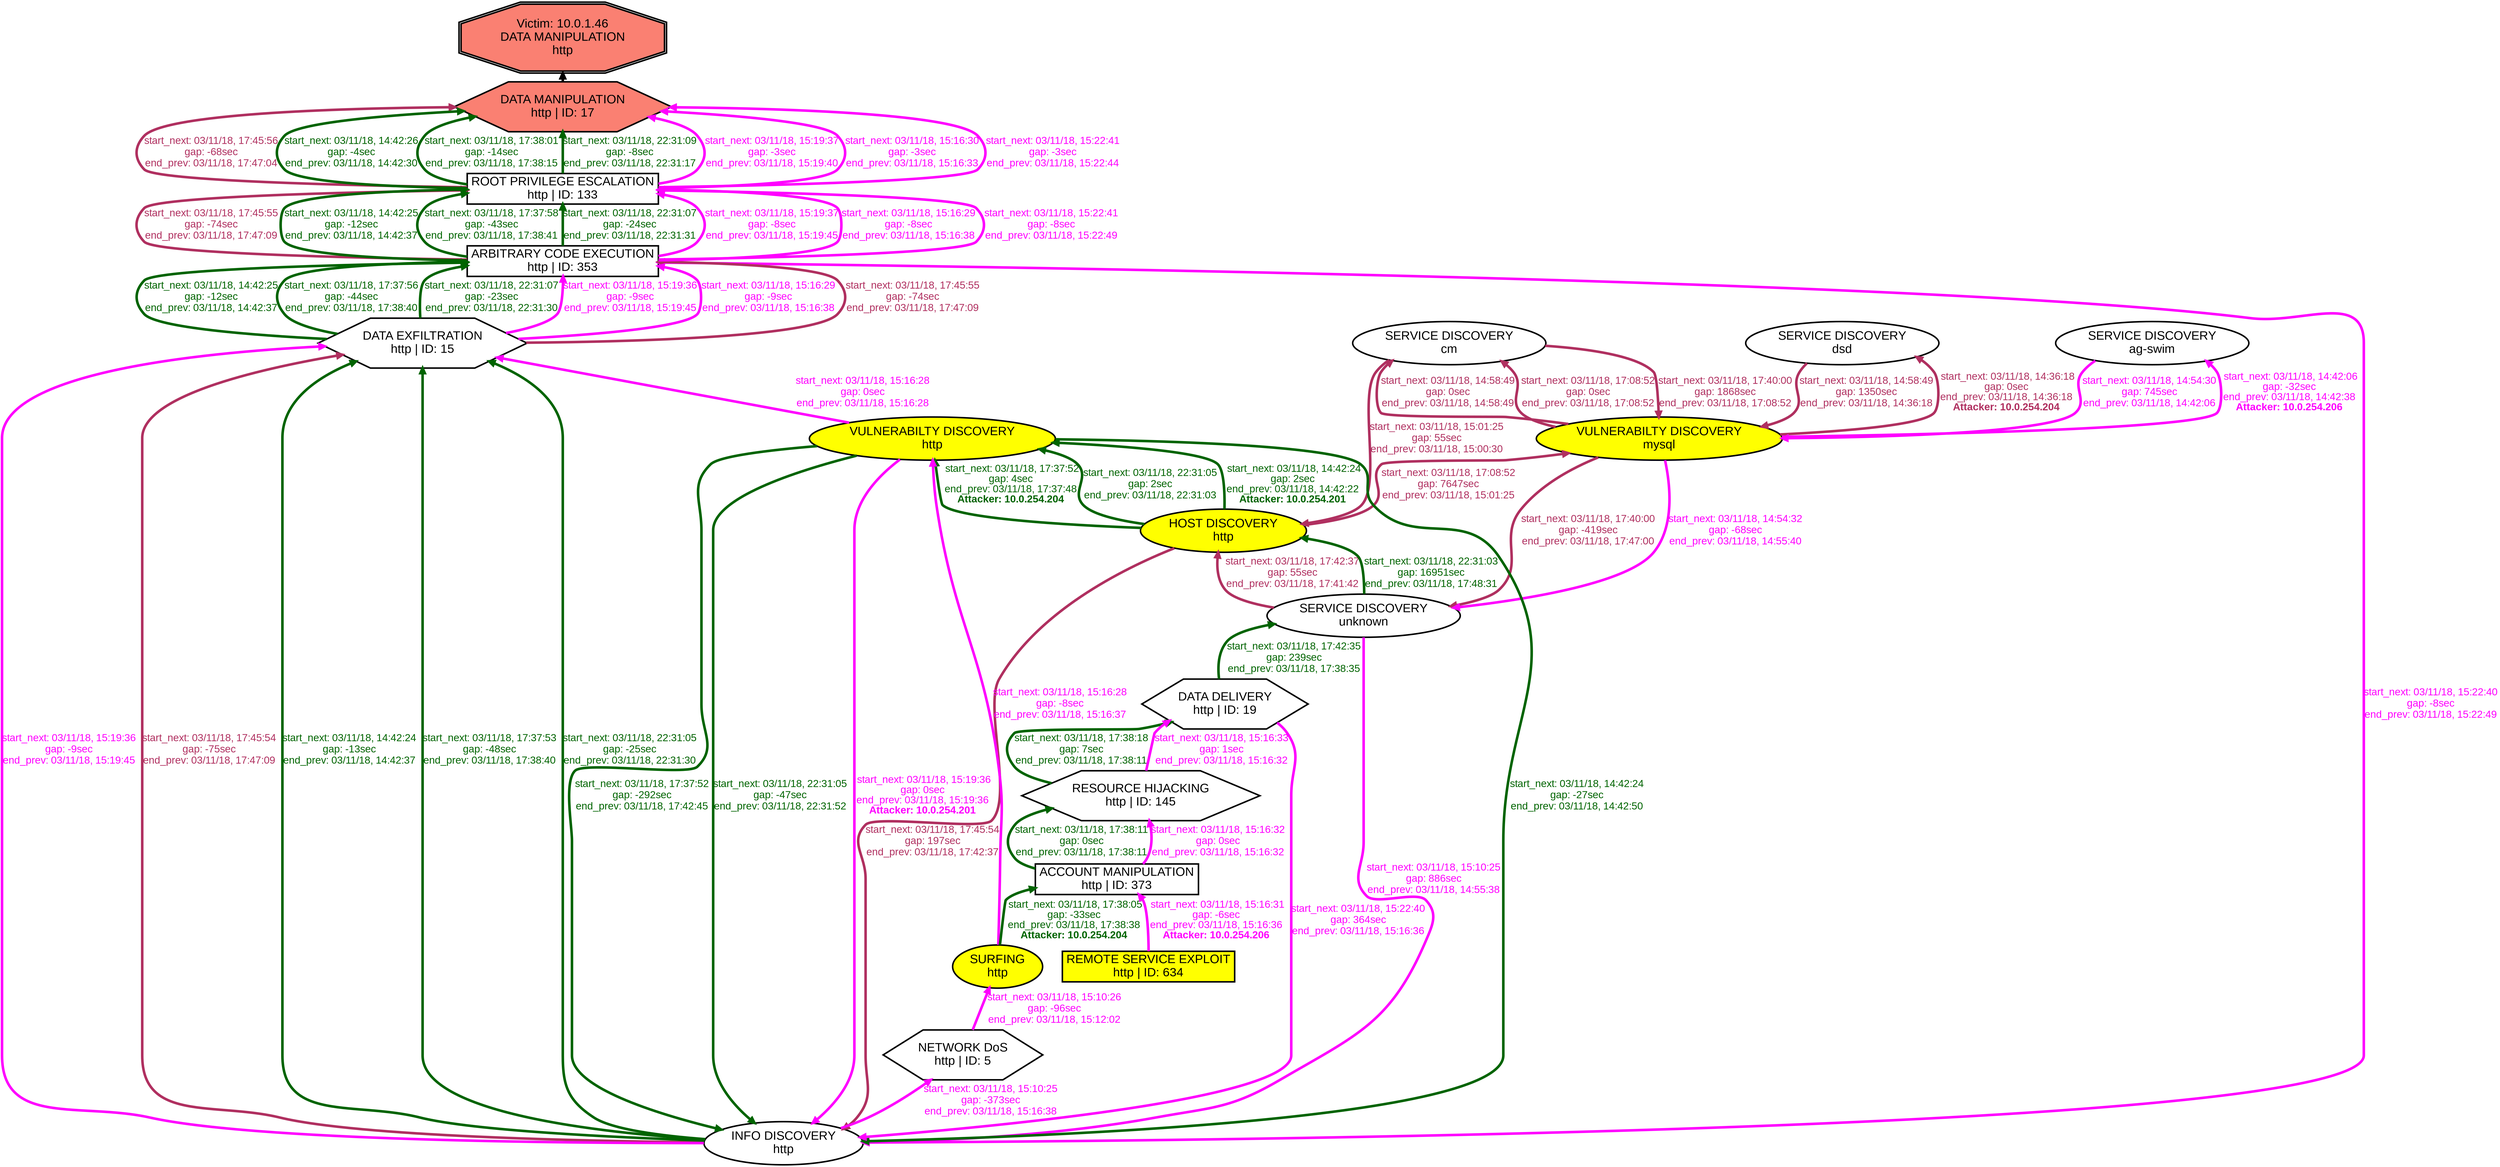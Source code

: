 digraph DATAMANIPULATIONhttp {
rankdir="BT"; 
 graph [ nodesep="0.1", ranksep="0.02"] 
 node [ fontname=Arial, fontsize=24,penwidth=3]; 
 edge [ fontname=Arial, fontsize=20,penwidth=5 ];
"Victim: 10.0.1.46
DATA MANIPULATION
http" [shape=doubleoctagon, style=filled, fillcolor=salmon];
{ rank = max; "Victim: 10.0.1.46
DATA MANIPULATION
http"}
"DATA MANIPULATION
http | ID: 17" -> "Victim: 10.0.1.46
DATA MANIPULATION
http"
"DATA MANIPULATION
http | ID: 17" [style=filled, fillcolor= salmon]
{ rank=same; "DATA MANIPULATION
http | ID: 17"}
"VULNERABILTY DISCOVERY
mysql" [style=filled, fillcolor= yellow]
"VULNERABILTY DISCOVERY
mysql" -> "SERVICE DISCOVERY
dsd" [ color=maroon] [label=<<font color="maroon"> start_next: 03/11/18, 14:36:18<br/>gap: 0sec<br/>end_prev: 03/11/18, 14:36:18</font><br/><font color="maroon"><b>Attacker: 10.0.254.204</b></font>>]
"SERVICE DISCOVERY
dsd" -> "VULNERABILTY DISCOVERY
mysql" [ label="start_next: 03/11/18, 14:58:49
gap: 1350sec
end_prev: 03/11/18, 14:36:18"][ fontcolor="maroon" color=maroon]
"VULNERABILTY DISCOVERY
mysql" -> "SERVICE DISCOVERY
cm" [ label="start_next: 03/11/18, 14:58:49
gap: 0sec
end_prev: 03/11/18, 14:58:49"][ fontcolor="maroon" color=maroon]
"SERVICE DISCOVERY
cm" -> "HOST DISCOVERY
http" [ label="start_next: 03/11/18, 15:01:25
gap: 55sec
end_prev: 03/11/18, 15:00:30"][ fontcolor="maroon" color=maroon]
"HOST DISCOVERY
http" -> "VULNERABILTY DISCOVERY
mysql" [ label="start_next: 03/11/18, 17:08:52
gap: 7647sec
end_prev: 03/11/18, 15:01:25"][ fontcolor="maroon" color=maroon]
"VULNERABILTY DISCOVERY
mysql" -> "SERVICE DISCOVERY
cm" [ label="start_next: 03/11/18, 17:08:52
gap: 0sec
end_prev: 03/11/18, 17:08:52"][ fontcolor="maroon" color=maroon]
"SERVICE DISCOVERY
cm" -> "VULNERABILTY DISCOVERY
mysql" [ label="start_next: 03/11/18, 17:40:00
gap: 1868sec
end_prev: 03/11/18, 17:08:52"][ fontcolor="maroon" color=maroon]
"VULNERABILTY DISCOVERY
mysql" -> "SERVICE DISCOVERY
unknown" [ label="start_next: 03/11/18, 17:40:00
gap: -419sec
end_prev: 03/11/18, 17:47:00"][ fontcolor="maroon" color=maroon]
"SERVICE DISCOVERY
unknown" -> "HOST DISCOVERY
http" [ label="start_next: 03/11/18, 17:42:37
gap: 55sec
end_prev: 03/11/18, 17:41:42"][ fontcolor="maroon" color=maroon]
"HOST DISCOVERY
http" -> "INFO DISCOVERY
http" [ label="start_next: 03/11/18, 17:45:54
gap: 197sec
end_prev: 03/11/18, 17:42:37"][ fontcolor="maroon" color=maroon]
"INFO DISCOVERY
http" -> "DATA EXFILTRATION
http | ID: 15" [ label="start_next: 03/11/18, 17:45:54
gap: -75sec
end_prev: 03/11/18, 17:47:09"][ fontcolor="maroon" color=maroon]
"DATA EXFILTRATION
http | ID: 15" -> "ARBITRARY CODE EXECUTION
http | ID: 353" [ label="start_next: 03/11/18, 17:45:55
gap: -74sec
end_prev: 03/11/18, 17:47:09"][ fontcolor="maroon" color=maroon]
"ARBITRARY CODE EXECUTION
http | ID: 353" -> "ROOT PRIVILEGE ESCALATION
http | ID: 133" [ label="start_next: 03/11/18, 17:45:55
gap: -74sec
end_prev: 03/11/18, 17:47:09"][ fontcolor="maroon" color=maroon]
"ROOT PRIVILEGE ESCALATION
http | ID: 133" -> "DATA MANIPULATION
http | ID: 17" [ label="start_next: 03/11/18, 17:45:56
gap: -68sec
end_prev: 03/11/18, 17:47:04"][ fontcolor="maroon" color=maroon]
"HOST DISCOVERY
http" [style=filled, fillcolor= yellow]
"HOST DISCOVERY
http" -> "VULNERABILTY DISCOVERY
http" [ color=darkgreen] [label=<<font color="darkgreen"> start_next: 03/11/18, 14:42:24<br/>gap: 2sec<br/>end_prev: 03/11/18, 14:42:22</font><br/><font color="darkgreen"><b>Attacker: 10.0.254.201</b></font>>]
"VULNERABILTY DISCOVERY
http" -> "INFO DISCOVERY
http" [ label="start_next: 03/11/18, 14:42:24
gap: -27sec
end_prev: 03/11/18, 14:42:50"][ fontcolor="darkgreen" color=darkgreen]
"INFO DISCOVERY
http" -> "DATA EXFILTRATION
http | ID: 15" [ label="start_next: 03/11/18, 14:42:24
gap: -13sec
end_prev: 03/11/18, 14:42:37"][ fontcolor="darkgreen" color=darkgreen]
"DATA EXFILTRATION
http | ID: 15" -> "ARBITRARY CODE EXECUTION
http | ID: 353" [ label="start_next: 03/11/18, 14:42:25
gap: -12sec
end_prev: 03/11/18, 14:42:37"][ fontcolor="darkgreen" color=darkgreen]
"ARBITRARY CODE EXECUTION
http | ID: 353" -> "ROOT PRIVILEGE ESCALATION
http | ID: 133" [ label="start_next: 03/11/18, 14:42:25
gap: -12sec
end_prev: 03/11/18, 14:42:37"][ fontcolor="darkgreen" color=darkgreen]
"ROOT PRIVILEGE ESCALATION
http | ID: 133" -> "DATA MANIPULATION
http | ID: 17" [ label="start_next: 03/11/18, 14:42:26
gap: -4sec
end_prev: 03/11/18, 14:42:30"][ fontcolor="darkgreen" color=darkgreen]
"HOST DISCOVERY
http" [style=filled, fillcolor= yellow]
"HOST DISCOVERY
http" -> "VULNERABILTY DISCOVERY
http" [ color=darkgreen] [label=<<font color="darkgreen"> start_next: 03/11/18, 17:37:52<br/>gap: 4sec<br/>end_prev: 03/11/18, 17:37:48</font><br/><font color="darkgreen"><b>Attacker: 10.0.254.204</b></font>>]
"VULNERABILTY DISCOVERY
http" -> "INFO DISCOVERY
http" [ label="start_next: 03/11/18, 17:37:52
gap: -292sec
end_prev: 03/11/18, 17:42:45"][ fontcolor="darkgreen" color=darkgreen]
"INFO DISCOVERY
http" -> "DATA EXFILTRATION
http | ID: 15" [ label="start_next: 03/11/18, 17:37:53
gap: -48sec
end_prev: 03/11/18, 17:38:40"][ fontcolor="darkgreen" color=darkgreen]
"DATA EXFILTRATION
http | ID: 15" -> "ARBITRARY CODE EXECUTION
http | ID: 353" [ label="start_next: 03/11/18, 17:37:56
gap: -44sec
end_prev: 03/11/18, 17:38:40"][ fontcolor="darkgreen" color=darkgreen]
"ARBITRARY CODE EXECUTION
http | ID: 353" -> "ROOT PRIVILEGE ESCALATION
http | ID: 133" [ label="start_next: 03/11/18, 17:37:58
gap: -43sec
end_prev: 03/11/18, 17:38:41"][ fontcolor="darkgreen" color=darkgreen]
"ROOT PRIVILEGE ESCALATION
http | ID: 133" -> "DATA MANIPULATION
http | ID: 17" [ label="start_next: 03/11/18, 17:38:01
gap: -14sec
end_prev: 03/11/18, 17:38:15"][ fontcolor="darkgreen" color=darkgreen]
"SURFING
http" [style=filled, fillcolor= yellow]
"SURFING
http" -> "ACCOUNT MANIPULATION
http | ID: 373" [ color=darkgreen] [label=<<font color="darkgreen"> start_next: 03/11/18, 17:38:05<br/>gap: -33sec<br/>end_prev: 03/11/18, 17:38:38</font><br/><font color="darkgreen"><b>Attacker: 10.0.254.204</b></font>>]
"ACCOUNT MANIPULATION
http | ID: 373" -> "RESOURCE HIJACKING
http | ID: 145" [ label="start_next: 03/11/18, 17:38:11
gap: 0sec
end_prev: 03/11/18, 17:38:11"][ fontcolor="darkgreen" color=darkgreen]
"RESOURCE HIJACKING
http | ID: 145" -> "DATA DELIVERY
http | ID: 19" [ label="start_next: 03/11/18, 17:38:18
gap: 7sec
end_prev: 03/11/18, 17:38:11"][ fontcolor="darkgreen" color=darkgreen]
"DATA DELIVERY
http | ID: 19" -> "SERVICE DISCOVERY
unknown" [ label="start_next: 03/11/18, 17:42:35
gap: 239sec
end_prev: 03/11/18, 17:38:35"][ fontcolor="darkgreen" color=darkgreen]
"SERVICE DISCOVERY
unknown" -> "HOST DISCOVERY
http" [ label="start_next: 03/11/18, 22:31:03
gap: 16951sec
end_prev: 03/11/18, 17:48:31"][ fontcolor="darkgreen" color=darkgreen]
"HOST DISCOVERY
http" -> "VULNERABILTY DISCOVERY
http" [ label="start_next: 03/11/18, 22:31:05
gap: 2sec
end_prev: 03/11/18, 22:31:03"][ fontcolor="darkgreen" color=darkgreen]
"VULNERABILTY DISCOVERY
http" -> "INFO DISCOVERY
http" [ label="start_next: 03/11/18, 22:31:05
gap: -47sec
end_prev: 03/11/18, 22:31:52"][ fontcolor="darkgreen" color=darkgreen]
"INFO DISCOVERY
http" -> "DATA EXFILTRATION
http | ID: 15" [ label="start_next: 03/11/18, 22:31:05
gap: -25sec
end_prev: 03/11/18, 22:31:30"][ fontcolor="darkgreen" color=darkgreen]
"DATA EXFILTRATION
http | ID: 15" -> "ARBITRARY CODE EXECUTION
http | ID: 353" [ label="start_next: 03/11/18, 22:31:07
gap: -23sec
end_prev: 03/11/18, 22:31:30"][ fontcolor="darkgreen" color=darkgreen]
"ARBITRARY CODE EXECUTION
http | ID: 353" -> "ROOT PRIVILEGE ESCALATION
http | ID: 133" [ label="start_next: 03/11/18, 22:31:07
gap: -24sec
end_prev: 03/11/18, 22:31:31"][ fontcolor="darkgreen" color=darkgreen]
"ROOT PRIVILEGE ESCALATION
http | ID: 133" -> "DATA MANIPULATION
http | ID: 17" [ label="start_next: 03/11/18, 22:31:09
gap: -8sec
end_prev: 03/11/18, 22:31:17"][ fontcolor="darkgreen" color=darkgreen]
"VULNERABILTY DISCOVERY
http" [style=filled, fillcolor= yellow]
"VULNERABILTY DISCOVERY
http" -> "INFO DISCOVERY
http" [ color=magenta] [label=<<font color="magenta"> start_next: 03/11/18, 15:19:36<br/>gap: 0sec<br/>end_prev: 03/11/18, 15:19:36</font><br/><font color="magenta"><b>Attacker: 10.0.254.201</b></font>>]
"INFO DISCOVERY
http" -> "DATA EXFILTRATION
http | ID: 15" [ label="start_next: 03/11/18, 15:19:36
gap: -9sec
end_prev: 03/11/18, 15:19:45"][ fontcolor="magenta" color=magenta]
"DATA EXFILTRATION
http | ID: 15" -> "ARBITRARY CODE EXECUTION
http | ID: 353" [ label="start_next: 03/11/18, 15:19:36
gap: -9sec
end_prev: 03/11/18, 15:19:45"][ fontcolor="magenta" color=magenta]
"ARBITRARY CODE EXECUTION
http | ID: 353" -> "ROOT PRIVILEGE ESCALATION
http | ID: 133" [ label="start_next: 03/11/18, 15:19:37
gap: -8sec
end_prev: 03/11/18, 15:19:45"][ fontcolor="magenta" color=magenta]
"ROOT PRIVILEGE ESCALATION
http | ID: 133" -> "DATA MANIPULATION
http | ID: 17" [ label="start_next: 03/11/18, 15:19:37
gap: -3sec
end_prev: 03/11/18, 15:19:40"][ fontcolor="magenta" color=magenta]
"VULNERABILTY DISCOVERY
mysql" [style=filled, fillcolor= yellow]
"VULNERABILTY DISCOVERY
mysql" -> "SERVICE DISCOVERY
ag-swim" [ color=magenta] [label=<<font color="magenta"> start_next: 03/11/18, 14:42:06<br/>gap: -32sec<br/>end_prev: 03/11/18, 14:42:38</font><br/><font color="magenta"><b>Attacker: 10.0.254.206</b></font>>]
"SERVICE DISCOVERY
ag-swim" -> "VULNERABILTY DISCOVERY
mysql" [ label="start_next: 03/11/18, 14:54:30
gap: 745sec
end_prev: 03/11/18, 14:42:06"][ fontcolor="magenta" color=magenta]
"VULNERABILTY DISCOVERY
mysql" -> "SERVICE DISCOVERY
unknown" [ label="start_next: 03/11/18, 14:54:32
gap: -68sec
end_prev: 03/11/18, 14:55:40"][ fontcolor="magenta" color=magenta]
"SERVICE DISCOVERY
unknown" -> "INFO DISCOVERY
http" [ label="start_next: 03/11/18, 15:10:25
gap: 886sec
end_prev: 03/11/18, 14:55:38"][ fontcolor="magenta" color=magenta]
"INFO DISCOVERY
http" -> "NETWORK DoS
http | ID: 5" [ label="start_next: 03/11/18, 15:10:25
gap: -373sec
end_prev: 03/11/18, 15:16:38"][ fontcolor="magenta" color=magenta]
"NETWORK DoS
http | ID: 5" -> "SURFING
http" [ label="start_next: 03/11/18, 15:10:26
gap: -96sec
end_prev: 03/11/18, 15:12:02"][ fontcolor="magenta" color=magenta]
"SURFING
http" -> "VULNERABILTY DISCOVERY
http" [ label="start_next: 03/11/18, 15:16:28
gap: -8sec
end_prev: 03/11/18, 15:16:37"][ fontcolor="magenta" color=magenta]
"VULNERABILTY DISCOVERY
http" -> "DATA EXFILTRATION
http | ID: 15" [ label="start_next: 03/11/18, 15:16:28
gap: 0sec
end_prev: 03/11/18, 15:16:28"][ fontcolor="magenta" color=magenta]
"DATA EXFILTRATION
http | ID: 15" -> "ARBITRARY CODE EXECUTION
http | ID: 353" [ label="start_next: 03/11/18, 15:16:29
gap: -9sec
end_prev: 03/11/18, 15:16:38"][ fontcolor="magenta" color=magenta]
"ARBITRARY CODE EXECUTION
http | ID: 353" -> "ROOT PRIVILEGE ESCALATION
http | ID: 133" [ label="start_next: 03/11/18, 15:16:29
gap: -8sec
end_prev: 03/11/18, 15:16:38"][ fontcolor="magenta" color=magenta]
"ROOT PRIVILEGE ESCALATION
http | ID: 133" -> "DATA MANIPULATION
http | ID: 17" [ label="start_next: 03/11/18, 15:16:30
gap: -3sec
end_prev: 03/11/18, 15:16:33"][ fontcolor="magenta" color=magenta]
"REMOTE SERVICE EXPLOIT
http | ID: 634" [style=filled, fillcolor= yellow]
"REMOTE SERVICE EXPLOIT
http | ID: 634" -> "ACCOUNT MANIPULATION
http | ID: 373" [ color=magenta] [label=<<font color="magenta"> start_next: 03/11/18, 15:16:31<br/>gap: -6sec<br/>end_prev: 03/11/18, 15:16:36</font><br/><font color="magenta"><b>Attacker: 10.0.254.206</b></font>>]
"ACCOUNT MANIPULATION
http | ID: 373" -> "RESOURCE HIJACKING
http | ID: 145" [ label="start_next: 03/11/18, 15:16:32
gap: 0sec
end_prev: 03/11/18, 15:16:32"][ fontcolor="magenta" color=magenta]
"RESOURCE HIJACKING
http | ID: 145" -> "DATA DELIVERY
http | ID: 19" [ label="start_next: 03/11/18, 15:16:33
gap: 1sec
end_prev: 03/11/18, 15:16:32"][ fontcolor="magenta" color=magenta]
"DATA DELIVERY
http | ID: 19" -> "INFO DISCOVERY
http" [ label="start_next: 03/11/18, 15:22:40
gap: 364sec
end_prev: 03/11/18, 15:16:36"][ fontcolor="magenta" color=magenta]
"INFO DISCOVERY
http" -> "ARBITRARY CODE EXECUTION
http | ID: 353" [ label="start_next: 03/11/18, 15:22:40
gap: -8sec
end_prev: 03/11/18, 15:22:49"][ fontcolor="magenta" color=magenta]
"ARBITRARY CODE EXECUTION
http | ID: 353" -> "ROOT PRIVILEGE ESCALATION
http | ID: 133" [ label="start_next: 03/11/18, 15:22:41
gap: -8sec
end_prev: 03/11/18, 15:22:49"][ fontcolor="magenta" color=magenta]
"ROOT PRIVILEGE ESCALATION
http | ID: 133" -> "DATA MANIPULATION
http | ID: 17" [ label="start_next: 03/11/18, 15:22:41
gap: -3sec
end_prev: 03/11/18, 15:22:44"][ fontcolor="magenta" color=magenta]
"VULNERABILTY DISCOVERY
mysql" [shape=oval]
"VULNERABILTY DISCOVERY
mysql" [tooltip="ET SCAN Suspicious inbound to mySQL port 3306
ET SCAN Suspicious inbound to MSSQL port 1433
ET SCAN Suspicious inbound to PostgreSQL port 5432
ET SCAN Nikto Web App Scan in Progress
ET SCAN Suspicious inbound to Oracle SQL port 1521
ET SCAN Suspicious inbound to mSQL port 4333"]
"SERVICE DISCOVERY
dsd" [shape=oval]
"SERVICE DISCOVERY
dsd" [tooltip="ET SCAN Potential VNC Scan 5900-5920
ET SCAN Potential VNC Scan 5800-5820"]
"SERVICE DISCOVERY
cm" [shape=oval]
"SERVICE DISCOVERY
cm" [tooltip="ET SCAN Potential VNC Scan 5900-5920
ET SCAN NMAP SIP Version Detection Script Activity
ET SCAN Potential VNC Scan 5800-5820"]
"HOST DISCOVERY
http" [shape=oval]
"HOST DISCOVERY
http" [tooltip="ET SCAN Nmap Scripting Engine User-Agent Detected (Nmap Scripting Engine)
ET SCAN Possible Nmap User-Agent Observed"]
"SERVICE DISCOVERY
unknown" [shape=oval]
"SERVICE DISCOVERY
unknown" [tooltip="ET SCAN Potential VNC Scan 5800-5820
ET SCAN NMAP SIP Version Detection Script Activity
ET SCAN Potential VNC Scan 5900-5920"]
"INFO DISCOVERY
http" [shape=oval]
"INFO DISCOVERY
http" [tooltip="GPL WEB_SERVER viewcode access
GPL WEB_SERVER .htaccess access
GPL WEB_SERVER writeto.cnf access
GPL WEB_SERVER iisadmin access
ET WEB_SERVER PHP Easteregg Information-Disclosure (funny-logo)
ET WEB_SPECIFIC_APPS Request to Wordpress W3TC Plug-in dbcache Directory
GPL WEB_SERVER services.cnf access
ET WEB_SERVER PHP Easteregg Information-Disclosure (zend-logo)
GPL EXPLOIT unicode directory traversal attempt
ET WEB_SERVER PHP Easteregg Information-Disclosure (php-logo)
GPL WEB_SERVER service.cnf access
GPL EXPLOIT iisadmpwd attempt
ET WEB_SERVER PHP SESSION SuperGlobal in URI
GPL WEB_SERVER /~root access
GPL WEB_SERVER authors.pwd access
ET WEB_SERVER PHP ENV SuperGlobal in URI
GPL EXPLOIT .cnf access
ET POLICY Proxy TRACE Request - inbound
GPL WEB_SERVER .htpasswd access
GPL WEB_SERVER global.asa access
ET WEB_SERVER PHP SERVER SuperGlobal in URI
GPL EXPLOIT fpcount access
GPL WEB_SERVER globals.pl access
GPL WEB_SERVER 403 Forbidden
GPL WEB_SERVER service.pwd
GPL EXPLOIT ISAPI .idq attempt
ET WEB_SERVER PHP Easteregg Information-Disclosure (phpinfo)
GPL WEB_SERVER printenv access
GPL WEB_SERVER author.exe access
GPL EXPLOIT iissamples access
GPL EXPLOIT .htr access
ET WEB_SERVER PHP REQUEST SuperGlobal in URI"]
"DATA EXFILTRATION
http | ID: 15" [shape=hexagon]
"DATA EXFILTRATION
http | ID: 15" [tooltip="GPL WEB_SERVER Tomcat server snoop access
GPL EXPLOIT ISAPI .ida access
GPL EXPLOIT /msadc/samples/ access
ET WEB_SERVER ColdFusion componentutils access
ET WEB_SERVER /system32/ in Uri - Possible Protected Directory Access Attempt
ET WEB_SPECIFIC_APPS PHP-CGI query string parameter vulnerability
ET WEB_SERVER Possible XXE SYSTEM ENTITY in POST BODY.
ET WEB_SERVER /etc/shadow Detected in URI
GPL EXPLOIT ISAPI .idq access"]
"ARBITRARY CODE EXECUTION
http | ID: 353" [shape=box]
"ARBITRARY CODE EXECUTION
http | ID: 353" [tooltip="ET CURRENT_EVENTS QNAP Shellshock CVE-2014-6271
ET WEB_SPECIFIC_APPS DesktopOnNet don3_requiem.php app_path Parameter Remote File Inclusion
ET WEB_SPECIFIC_APPS Horde type Parameter Local File Inclusion Attempt
ET WEB_SPECIFIC_APPS KR-Web krgourl.php DOCUMENT_ROOT Parameter Remote File Inclusion Attempt
ET WEB_SERVER Possible CVE-2014-6271 Attempt in Headers
ET WEB_SPECIFIC_APPS BASE base_stat_common.php remote file include
ET WEB_SPECIFIC_APPS Golem Gaming Portal root_path Parameter Remote File inclusion Attempt
ET WEB_SPECIFIC_APPS Joomla swMenuPro ImageManager.php Remote File Inclusion Attempt
ET WEB_SPECIFIC_APPS FormMailer formmailer.admin.inc.php BASE_DIR Parameter Remote File Inclusion Attempt
ET WEB_SPECIFIC_APPS AjaxPortal di.php pathtoserverdata Parameter Remote File Inclusion Attempt
ET WEB_SERVER cmd.exe In URI - Possible Command Execution Attempt
ET WEB_SPECIFIC_APPS KingCMS menu.php CONFIG Parameter Remote File Inclusion
ETPRO WEB_SPECIFIC_APPS PHPMoAdmin RCE Attempt
ET WEB_SERVER Exploit Suspected PHP Injection Attack (cmd=)
ET WEB_SPECIFIC_APPS Achievo debugger.php config_atkroot parameter Remote File Inclusion Attempt
ET WEB_SERVER Possible CVE-2014-6271 Attempt
ET WEB_SPECIFIC_APPS Joomla Dada Mail Manager Component config.dadamail.php GLOBALS Parameter Remote File Inclusion
ET WEB_SPECIFIC_APPS WEB-PHP RCE PHPBB 2004-1315
ET WEB_SPECIFIC_APPS DesktopOnNet frontpage.php app_path Parameter Remote File Inclusion
ET WEB_SPECIFIC_APPS Joomla AjaxChat Component ajcuser.php GLOBALS Parameter Remote File Inclusion Attempt"]
"ROOT PRIVILEGE ESCALATION
http | ID: 133" [shape=box]
"ROOT PRIVILEGE ESCALATION
http | ID: 133" [tooltip="ET WEB_SERVER ColdFusion administrator access
ETPRO WEB_SPECIFIC_APPS ipTIME firmware < 9.58 RCE
GPL EXPLOIT administrators.pwd access
GPL EXPLOIT CodeRed v2 root.exe access"]
"DATA MANIPULATION
http | ID: 17" [shape=hexagon]
"DATA MANIPULATION
http | ID: 17" [tooltip="ET WEB_SERVER Possible SQL Injection Attempt SELECT FROM
ET WEB_SERVER MYSQL SELECT CONCAT SQL Injection Attempt
ET WEB_SERVER Possible SQL Injection Attempt UNION SELECT"]
"VULNERABILTY DISCOVERY
http" [shape=oval]
"VULNERABILTY DISCOVERY
http" [tooltip="ET SCAN Suspicious inbound to mySQL port 3306
ET SCAN Suspicious inbound to MSSQL port 1433
ET SCAN Nikto Web App Scan in Progress
ET SCAN Suspicious inbound to PostgreSQL port 5432
ET SCAN Suspicious inbound to Oracle SQL port 1521
ET SCAN Suspicious inbound to mSQL port 4333"]
"SURFING
http" [shape=oval]
"SURFING
http" [tooltip="ET WEB_SERVER WEB-PHP phpinfo access"]
"ACCOUNT MANIPULATION
http | ID: 373" [shape=box]
"ACCOUNT MANIPULATION
http | ID: 373" [tooltip="GPL EXPLOIT /iisadmpwd/aexp2.htr access
ET WEB_SERVER SELECT USER SQL Injection Attempt in URI"]
"RESOURCE HIJACKING
http | ID: 145" [shape=hexagon]
"RESOURCE HIJACKING
http | ID: 145" [tooltip="GPL WEB_SERVER Oracle Java Process Manager access"]
"DATA DELIVERY
http | ID: 19" [shape=hexagon]
"DATA DELIVERY
http | ID: 19" [tooltip="ET WEB_SPECIFIC_APPS PHP-Paid4Mail RFI attempt 
ET WEB_SPECIFIC_APPS Possible eFront database.php Remote File Inclusion Attempt
ET WEB_SPECIFIC_APPS MAXcms fm_includes_special Parameter Remote File Inclusion Attempt
ET WEB_SPECIFIC_APPS PHP Aardvark Topsites PHP CONFIG PATH Remote File Include Attempt
ET WEB_SPECIFIC_APPS Possible Mambo/Joomla! com_koesubmit Component 'koesubmit.php' Remote File Inclusion Attempt
ET WEB_SPECIFIC_APPS SERWeb load_lang.php configdir Parameter Remote File Inclusion
ET WEB_SPECIFIC_APPS TECHNOTE shop_this_skin_path Parameter Remote File Inclusion
ET WEB_SPECIFIC_APPS p-Table for WordPress wptable-tinymce.php ABSPATH Parameter RFI Attempt
ET WEB_SPECIFIC_APPS ProjectButler RFI attempt 
ET WEB_SPECIFIC_APPS PHPOF DB_AdoDB.Class.PHP PHPOF_INCLUDE_PATH parameter Remote File Inclusion
ET WEB_SPECIFIC_APPS SAPID get_infochannel.inc.php Remote File inclusion Attempt
ET WEB_SPECIFIC_APPS Joomla Onguma Time Sheet Component onguma.class.php mosConfig_absolute_path Parameter Remote File Inclusion
ET WEB_SPECIFIC_APPS phptraverse mp3_id.php GLOBALS Parameter Remote File Inclusion Attempt
ET WEB_SPECIFIC_APPS Sisplet CMS komentar.php site_path Parameter Remote File Inclusion Attempt
ET WEB_SPECIFIC_APPS SERWeb main_prepend.php functionsdir Parameter Remote File Inclusion
ET WEB_SPECIFIC_APPS Mambo Component com_smf smf.php Remote File Inclusion Attempt
ET WEB_SPECIFIC_APPS OpenX phpAdsNew phpAds_geoPlugin Parameter Remote File Inclusion Attempt
ET WEB_SPECIFIC_APPS Enthusiast path parameter Remote File Inclusion
ET WEB_SPECIFIC_APPS ProdLer prodler.class.php sPath Parameter Remote File Inclusion Attempt
ET WEB_SPECIFIC_APPS PHP Classifieds class.phpmailer.php lang_path Parameter Remote File Inclusion Attempt
ET WEB_SPECIFIC_APPS Joomla Simple RSS Reader admin.rssreader.php mosConfig_live_site Parameter Remote File Inclusion
ET WEB_SPECIFIC_APPS Possible OpenSiteAdmin pageHeader.php Remote File Inclusion Attempt
ET WEB_SPECIFIC_APPS phpSkelSite theme parameter remote file inclusion
ET WEB_SPECIFIC_APPS PointComma pctemplate.php pcConfig Parameter Remote File Inclusion Attempt
ET WEB_SPECIFIC_APPS phPortal gunaysoft.php icerikyolu Parameter Remote File Inclusion
ET WEB_SPECIFIC_APPS OBOphiX fonctions_racine.php chemin_lib parameter Remote File Inclusion Attempt
ET WEB_SPECIFIC_APPS PHP phpMyAgenda rootagenda Remote File Include Attempt
ET WEB_SPECIFIC_APPS Ve-EDIT edit_htmlarea.php highlighter Parameter Remote File Inclusion
ET WEB_SPECIFIC_APPS MODx CMS snippet.reflect.php reflect_base Remote File Inclusion
ET WEB_SPECIFIC_APPS phPortal gunaysoft.php sayfaid Parameter Remote File Inclusion
ET WEB_SPECIFIC_APPS YapBB class_yapbbcooker.php cfgIncludeDirectory Parameter Remote File Inclusion"]
"SERVICE DISCOVERY
ag-swim" [shape=oval]
"SERVICE DISCOVERY
ag-swim" [tooltip="ET SCAN Potential VNC Scan 5900-5920
ET SCAN Potential VNC Scan 5800-5820"]
"NETWORK DoS
http | ID: 5" [shape=hexagon]
"NETWORK DoS
http | ID: 5" [tooltip="ET WEB_SERVER Possible Cherokee Web Server GET AUX Request Denial Of Service Attempt"]
"REMOTE SERVICE EXPLOIT
http | ID: 634" [shape=box]
"REMOTE SERVICE EXPLOIT
http | ID: 634" [tooltip="ET WEB_SERVER Script tag in URI Possible Cross Site Scripting Attempt"]
}
